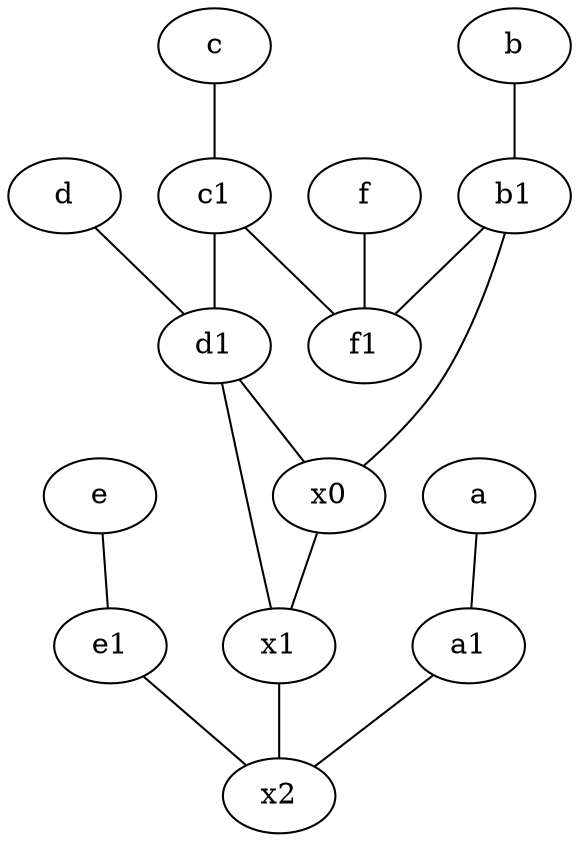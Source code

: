 graph {
	node [labelfontsize=50]
	x2 [labelfontsize=50]
	b1 [labelfontsize=50 pos="9,4!"]
	e1 [labelfontsize=50 pos="7,7!"]
	d [labelfontsize=50 pos="2,5!"]
	c [labelfontsize=50 pos="4.5,2!"]
	a [labelfontsize=50 pos="8,2!"]
	c1 [labelfontsize=50 pos="4.5,3!"]
	x1 [labelfontsize=50]
	x0 [labelfontsize=50]
	e [labelfontsize=50 pos="7,9!"]
	b [labelfontsize=50 pos="10,4!"]
	f [labelfontsize=50 pos="3,9!"]
	d1 [labelfontsize=50 pos="3,5!"]
	f1 [labelfontsize=50 pos="3,8!"]
	a1 [labelfontsize=50 pos="8,3!"]
	e -- e1
	d1 -- x1
	c -- c1
	d1 -- x0
	x0 -- x1
	b -- b1
	a1 -- x2
	c1 -- d1
	c1 -- f1
	x1 -- x2
	a -- a1
	d -- d1
	b1 -- f1
	b1 -- x0
	f -- f1
	e1 -- x2
}

